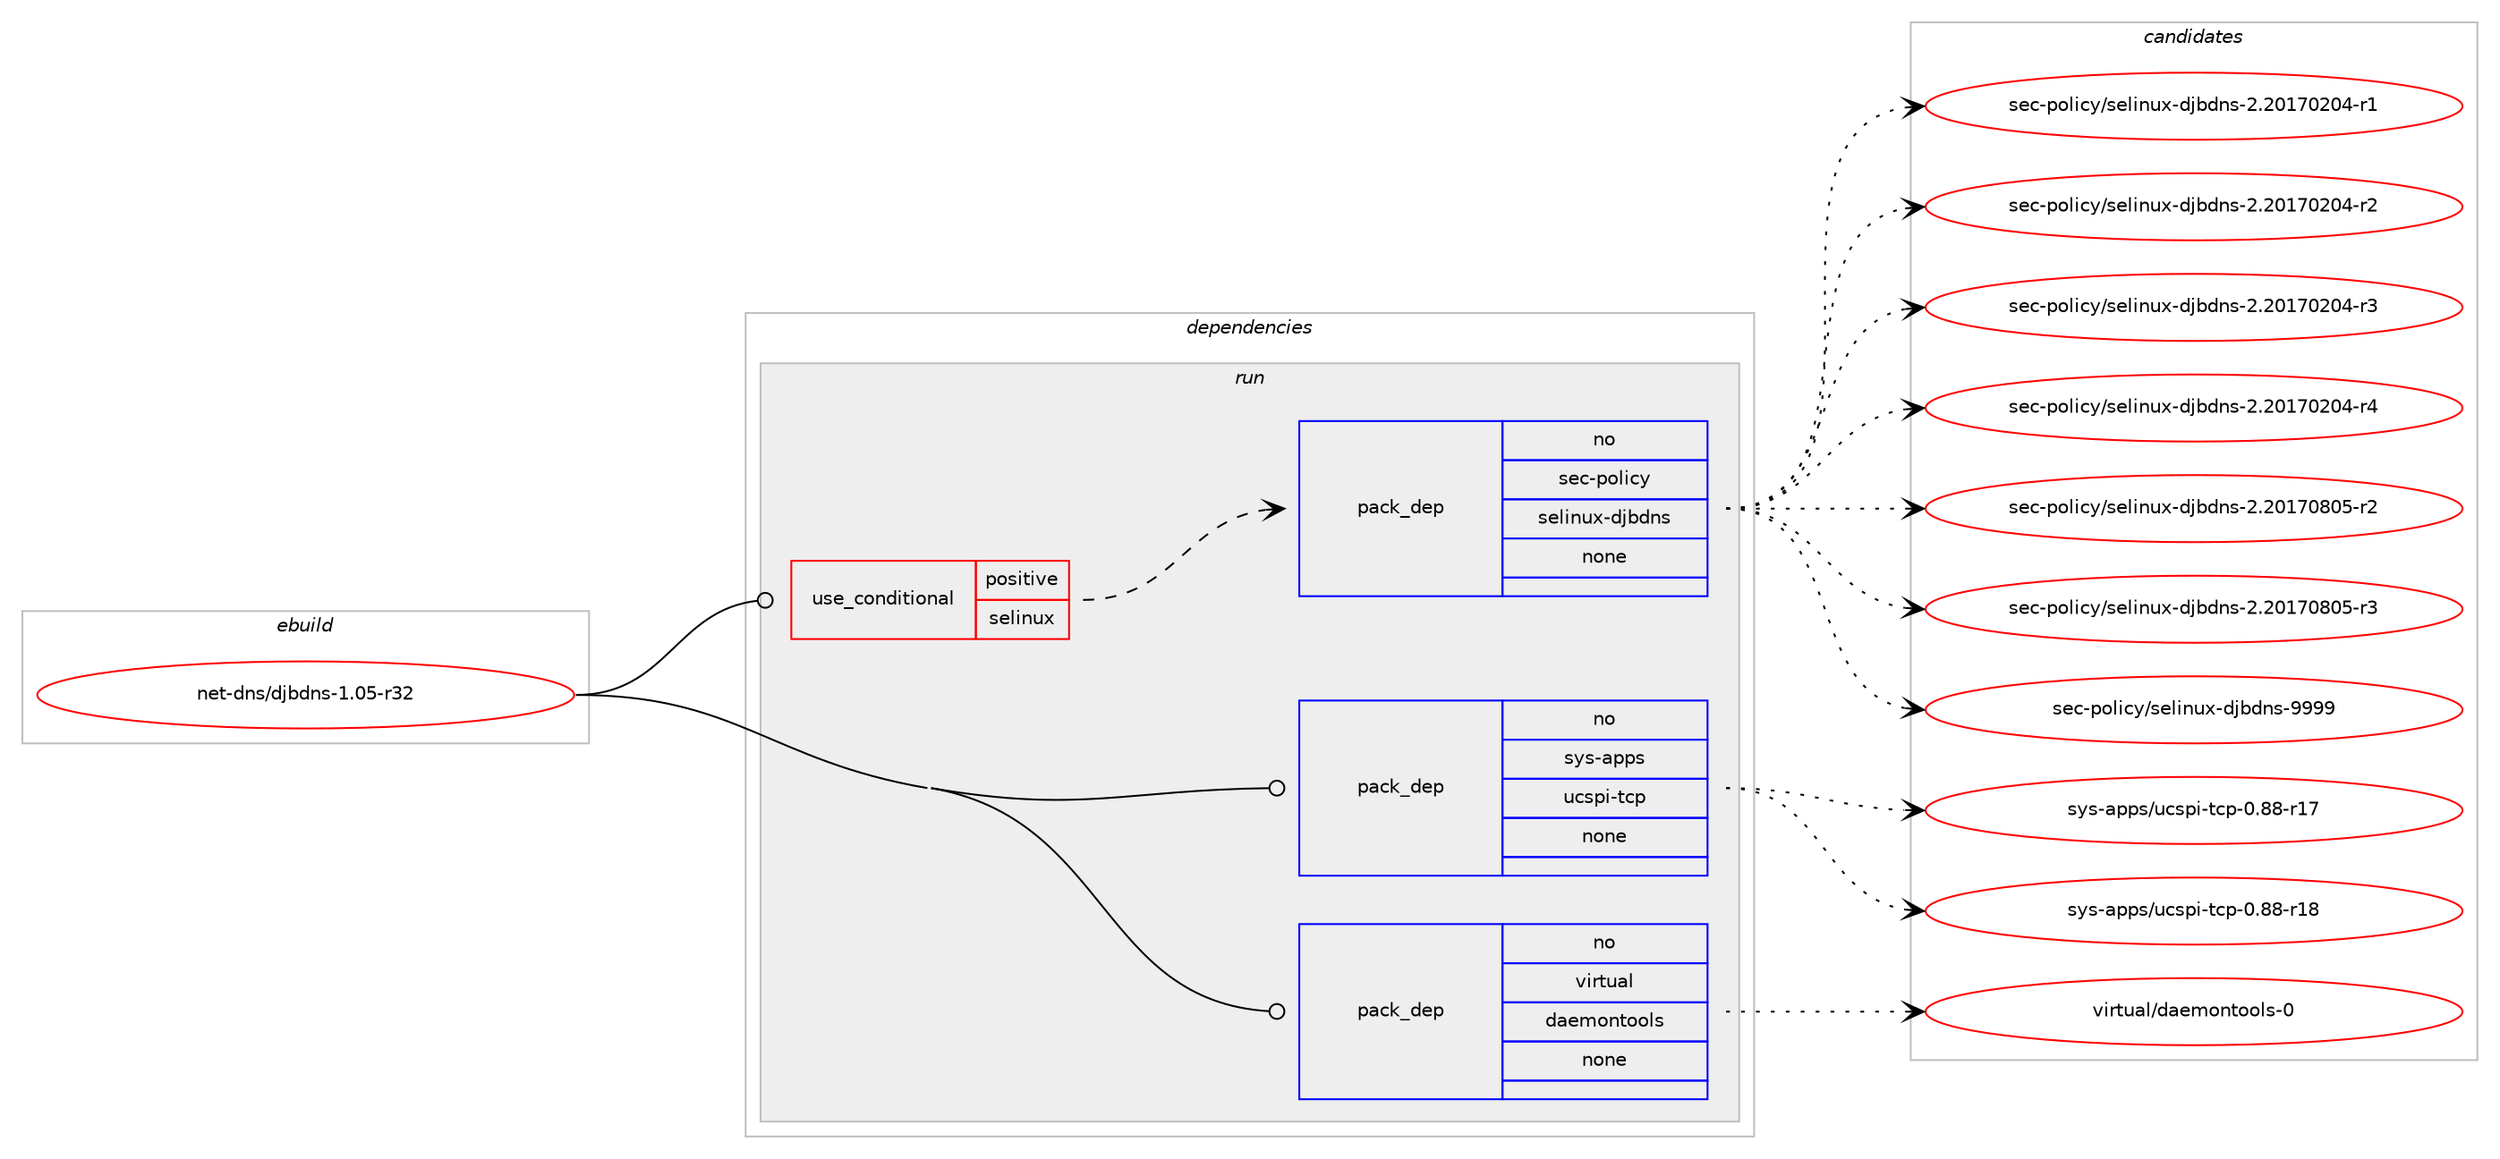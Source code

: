 digraph prolog {

# *************
# Graph options
# *************

newrank=true;
concentrate=true;
compound=true;
graph [rankdir=LR,fontname=Helvetica,fontsize=10,ranksep=1.5];#, ranksep=2.5, nodesep=0.2];
edge  [arrowhead=vee];
node  [fontname=Helvetica,fontsize=10];

# **********
# The ebuild
# **********

subgraph cluster_leftcol {
color=gray;
rank=same;
label=<<i>ebuild</i>>;
id [label="net-dns/djbdns-1.05-r32", color=red, width=4, href="../net-dns/djbdns-1.05-r32.svg"];
}

# ****************
# The dependencies
# ****************

subgraph cluster_midcol {
color=gray;
label=<<i>dependencies</i>>;
subgraph cluster_compile {
fillcolor="#eeeeee";
style=filled;
label=<<i>compile</i>>;
}
subgraph cluster_compileandrun {
fillcolor="#eeeeee";
style=filled;
label=<<i>compile and run</i>>;
}
subgraph cluster_run {
fillcolor="#eeeeee";
style=filled;
label=<<i>run</i>>;
subgraph cond100814 {
dependency407585 [label=<<TABLE BORDER="0" CELLBORDER="1" CELLSPACING="0" CELLPADDING="4"><TR><TD ROWSPAN="3" CELLPADDING="10">use_conditional</TD></TR><TR><TD>positive</TD></TR><TR><TD>selinux</TD></TR></TABLE>>, shape=none, color=red];
subgraph pack300051 {
dependency407586 [label=<<TABLE BORDER="0" CELLBORDER="1" CELLSPACING="0" CELLPADDING="4" WIDTH="220"><TR><TD ROWSPAN="6" CELLPADDING="30">pack_dep</TD></TR><TR><TD WIDTH="110">no</TD></TR><TR><TD>sec-policy</TD></TR><TR><TD>selinux-djbdns</TD></TR><TR><TD>none</TD></TR><TR><TD></TD></TR></TABLE>>, shape=none, color=blue];
}
dependency407585:e -> dependency407586:w [weight=20,style="dashed",arrowhead="vee"];
}
id:e -> dependency407585:w [weight=20,style="solid",arrowhead="odot"];
subgraph pack300052 {
dependency407587 [label=<<TABLE BORDER="0" CELLBORDER="1" CELLSPACING="0" CELLPADDING="4" WIDTH="220"><TR><TD ROWSPAN="6" CELLPADDING="30">pack_dep</TD></TR><TR><TD WIDTH="110">no</TD></TR><TR><TD>sys-apps</TD></TR><TR><TD>ucspi-tcp</TD></TR><TR><TD>none</TD></TR><TR><TD></TD></TR></TABLE>>, shape=none, color=blue];
}
id:e -> dependency407587:w [weight=20,style="solid",arrowhead="odot"];
subgraph pack300053 {
dependency407588 [label=<<TABLE BORDER="0" CELLBORDER="1" CELLSPACING="0" CELLPADDING="4" WIDTH="220"><TR><TD ROWSPAN="6" CELLPADDING="30">pack_dep</TD></TR><TR><TD WIDTH="110">no</TD></TR><TR><TD>virtual</TD></TR><TR><TD>daemontools</TD></TR><TR><TD>none</TD></TR><TR><TD></TD></TR></TABLE>>, shape=none, color=blue];
}
id:e -> dependency407588:w [weight=20,style="solid",arrowhead="odot"];
}
}

# **************
# The candidates
# **************

subgraph cluster_choices {
rank=same;
color=gray;
label=<<i>candidates</i>>;

subgraph choice300051 {
color=black;
nodesep=1;
choice11510199451121111081059912147115101108105110117120451001069810011011545504650484955485048524511449 [label="sec-policy/selinux-djbdns-2.20170204-r1", color=red, width=4,href="../sec-policy/selinux-djbdns-2.20170204-r1.svg"];
choice11510199451121111081059912147115101108105110117120451001069810011011545504650484955485048524511450 [label="sec-policy/selinux-djbdns-2.20170204-r2", color=red, width=4,href="../sec-policy/selinux-djbdns-2.20170204-r2.svg"];
choice11510199451121111081059912147115101108105110117120451001069810011011545504650484955485048524511451 [label="sec-policy/selinux-djbdns-2.20170204-r3", color=red, width=4,href="../sec-policy/selinux-djbdns-2.20170204-r3.svg"];
choice11510199451121111081059912147115101108105110117120451001069810011011545504650484955485048524511452 [label="sec-policy/selinux-djbdns-2.20170204-r4", color=red, width=4,href="../sec-policy/selinux-djbdns-2.20170204-r4.svg"];
choice11510199451121111081059912147115101108105110117120451001069810011011545504650484955485648534511450 [label="sec-policy/selinux-djbdns-2.20170805-r2", color=red, width=4,href="../sec-policy/selinux-djbdns-2.20170805-r2.svg"];
choice11510199451121111081059912147115101108105110117120451001069810011011545504650484955485648534511451 [label="sec-policy/selinux-djbdns-2.20170805-r3", color=red, width=4,href="../sec-policy/selinux-djbdns-2.20170805-r3.svg"];
choice1151019945112111108105991214711510110810511011712045100106981001101154557575757 [label="sec-policy/selinux-djbdns-9999", color=red, width=4,href="../sec-policy/selinux-djbdns-9999.svg"];
dependency407586:e -> choice11510199451121111081059912147115101108105110117120451001069810011011545504650484955485048524511449:w [style=dotted,weight="100"];
dependency407586:e -> choice11510199451121111081059912147115101108105110117120451001069810011011545504650484955485048524511450:w [style=dotted,weight="100"];
dependency407586:e -> choice11510199451121111081059912147115101108105110117120451001069810011011545504650484955485048524511451:w [style=dotted,weight="100"];
dependency407586:e -> choice11510199451121111081059912147115101108105110117120451001069810011011545504650484955485048524511452:w [style=dotted,weight="100"];
dependency407586:e -> choice11510199451121111081059912147115101108105110117120451001069810011011545504650484955485648534511450:w [style=dotted,weight="100"];
dependency407586:e -> choice11510199451121111081059912147115101108105110117120451001069810011011545504650484955485648534511451:w [style=dotted,weight="100"];
dependency407586:e -> choice1151019945112111108105991214711510110810511011712045100106981001101154557575757:w [style=dotted,weight="100"];
}
subgraph choice300052 {
color=black;
nodesep=1;
choice1151211154597112112115471179911511210545116991124548465656451144955 [label="sys-apps/ucspi-tcp-0.88-r17", color=red, width=4,href="../sys-apps/ucspi-tcp-0.88-r17.svg"];
choice1151211154597112112115471179911511210545116991124548465656451144956 [label="sys-apps/ucspi-tcp-0.88-r18", color=red, width=4,href="../sys-apps/ucspi-tcp-0.88-r18.svg"];
dependency407587:e -> choice1151211154597112112115471179911511210545116991124548465656451144955:w [style=dotted,weight="100"];
dependency407587:e -> choice1151211154597112112115471179911511210545116991124548465656451144956:w [style=dotted,weight="100"];
}
subgraph choice300053 {
color=black;
nodesep=1;
choice1181051141161179710847100971011091111101161111111081154548 [label="virtual/daemontools-0", color=red, width=4,href="../virtual/daemontools-0.svg"];
dependency407588:e -> choice1181051141161179710847100971011091111101161111111081154548:w [style=dotted,weight="100"];
}
}

}
